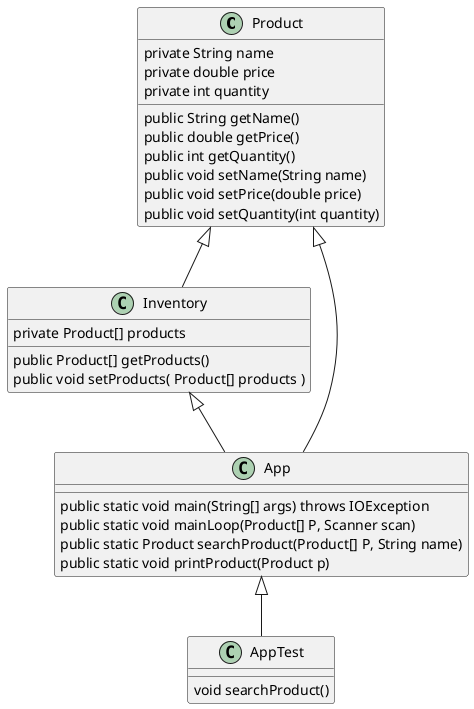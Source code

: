 @startuml
Product <|-- Inventory
Product <|-- App
Inventory <|-- App
App <|-- AppTest

Product : private String name
Product : private double price
Product : private int quantity
Product : public String getName()
Product : public double getPrice()
Product : public int getQuantity()
Product : public void setName(String name)
Product : public void setPrice(double price)
Product : public void setQuantity(int quantity)
Inventory : private Product[] products
Inventory : public Product[] getProducts()
Inventory : public void setProducts( Product[] products )
App : public static void main(String[] args) throws IOException
App : public static void mainLoop(Product[] P, Scanner scan)
App : public static Product searchProduct(Product[] P, String name)
App : public static void printProduct(Product p)
AppTest : void searchProduct()
@enduml